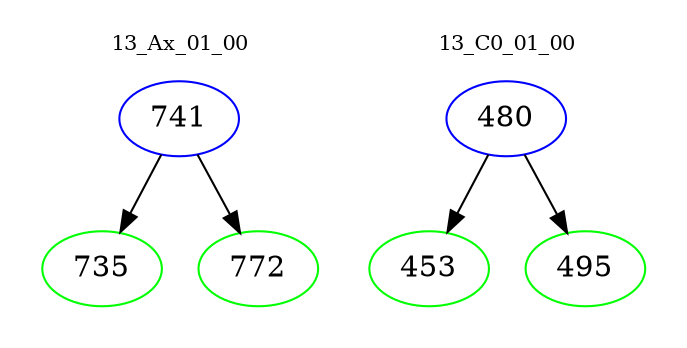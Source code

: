 digraph{
subgraph cluster_0 {
color = white
label = "13_Ax_01_00";
fontsize=10;
T0_741 [label="741", color="blue"]
T0_741 -> T0_735 [color="black"]
T0_735 [label="735", color="green"]
T0_741 -> T0_772 [color="black"]
T0_772 [label="772", color="green"]
}
subgraph cluster_1 {
color = white
label = "13_C0_01_00";
fontsize=10;
T1_480 [label="480", color="blue"]
T1_480 -> T1_453 [color="black"]
T1_453 [label="453", color="green"]
T1_480 -> T1_495 [color="black"]
T1_495 [label="495", color="green"]
}
}
